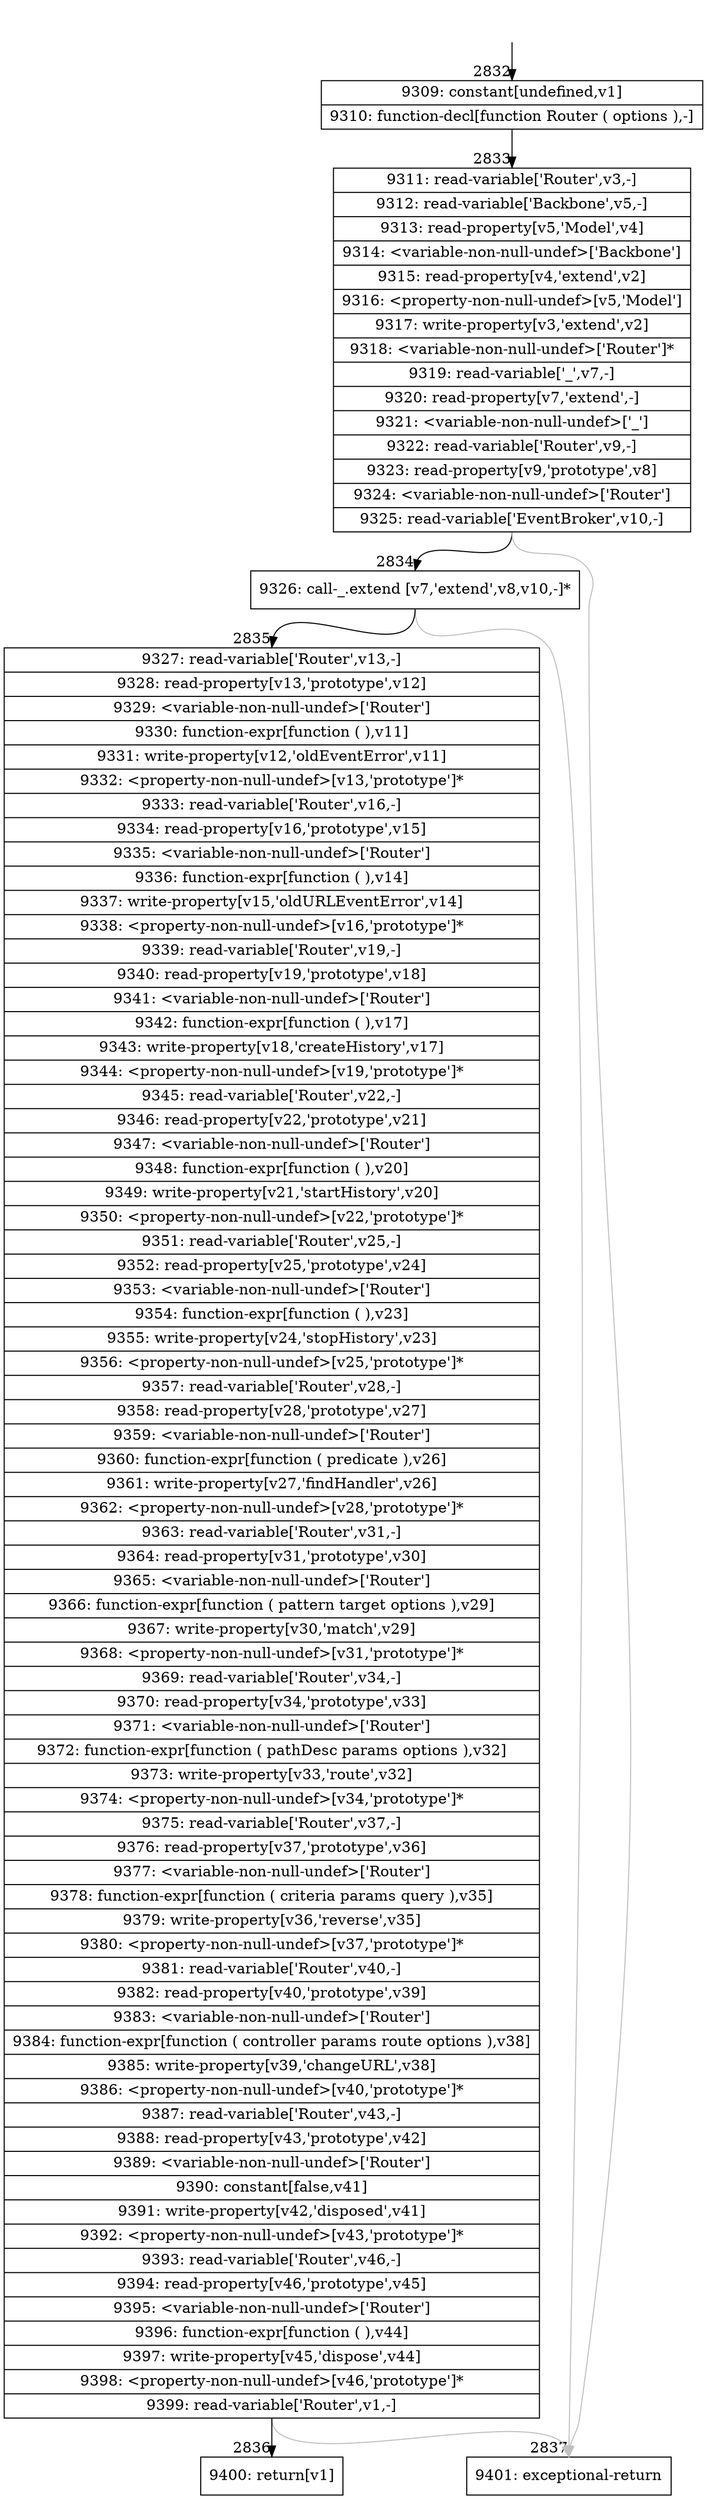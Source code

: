 digraph {
rankdir="TD"
BB_entry208[shape=none,label=""];
BB_entry208 -> BB2832 [tailport=s, headport=n, headlabel="    2832"]
BB2832 [shape=record label="{9309: constant[undefined,v1]|9310: function-decl[function Router ( options ),-]}" ] 
BB2832 -> BB2833 [tailport=s, headport=n, headlabel="      2833"]
BB2833 [shape=record label="{9311: read-variable['Router',v3,-]|9312: read-variable['Backbone',v5,-]|9313: read-property[v5,'Model',v4]|9314: \<variable-non-null-undef\>['Backbone']|9315: read-property[v4,'extend',v2]|9316: \<property-non-null-undef\>[v5,'Model']|9317: write-property[v3,'extend',v2]|9318: \<variable-non-null-undef\>['Router']*|9319: read-variable['_',v7,-]|9320: read-property[v7,'extend',-]|9321: \<variable-non-null-undef\>['_']|9322: read-variable['Router',v9,-]|9323: read-property[v9,'prototype',v8]|9324: \<variable-non-null-undef\>['Router']|9325: read-variable['EventBroker',v10,-]}" ] 
BB2833 -> BB2834 [tailport=s, headport=n, headlabel="      2834"]
BB2833 -> BB2837 [tailport=s, headport=n, color=gray, headlabel="      2837"]
BB2834 [shape=record label="{9326: call-_.extend [v7,'extend',v8,v10,-]*}" ] 
BB2834 -> BB2835 [tailport=s, headport=n, headlabel="      2835"]
BB2834 -> BB2837 [tailport=s, headport=n, color=gray]
BB2835 [shape=record label="{9327: read-variable['Router',v13,-]|9328: read-property[v13,'prototype',v12]|9329: \<variable-non-null-undef\>['Router']|9330: function-expr[function ( ),v11]|9331: write-property[v12,'oldEventError',v11]|9332: \<property-non-null-undef\>[v13,'prototype']*|9333: read-variable['Router',v16,-]|9334: read-property[v16,'prototype',v15]|9335: \<variable-non-null-undef\>['Router']|9336: function-expr[function ( ),v14]|9337: write-property[v15,'oldURLEventError',v14]|9338: \<property-non-null-undef\>[v16,'prototype']*|9339: read-variable['Router',v19,-]|9340: read-property[v19,'prototype',v18]|9341: \<variable-non-null-undef\>['Router']|9342: function-expr[function ( ),v17]|9343: write-property[v18,'createHistory',v17]|9344: \<property-non-null-undef\>[v19,'prototype']*|9345: read-variable['Router',v22,-]|9346: read-property[v22,'prototype',v21]|9347: \<variable-non-null-undef\>['Router']|9348: function-expr[function ( ),v20]|9349: write-property[v21,'startHistory',v20]|9350: \<property-non-null-undef\>[v22,'prototype']*|9351: read-variable['Router',v25,-]|9352: read-property[v25,'prototype',v24]|9353: \<variable-non-null-undef\>['Router']|9354: function-expr[function ( ),v23]|9355: write-property[v24,'stopHistory',v23]|9356: \<property-non-null-undef\>[v25,'prototype']*|9357: read-variable['Router',v28,-]|9358: read-property[v28,'prototype',v27]|9359: \<variable-non-null-undef\>['Router']|9360: function-expr[function ( predicate ),v26]|9361: write-property[v27,'findHandler',v26]|9362: \<property-non-null-undef\>[v28,'prototype']*|9363: read-variable['Router',v31,-]|9364: read-property[v31,'prototype',v30]|9365: \<variable-non-null-undef\>['Router']|9366: function-expr[function ( pattern target options ),v29]|9367: write-property[v30,'match',v29]|9368: \<property-non-null-undef\>[v31,'prototype']*|9369: read-variable['Router',v34,-]|9370: read-property[v34,'prototype',v33]|9371: \<variable-non-null-undef\>['Router']|9372: function-expr[function ( pathDesc params options ),v32]|9373: write-property[v33,'route',v32]|9374: \<property-non-null-undef\>[v34,'prototype']*|9375: read-variable['Router',v37,-]|9376: read-property[v37,'prototype',v36]|9377: \<variable-non-null-undef\>['Router']|9378: function-expr[function ( criteria params query ),v35]|9379: write-property[v36,'reverse',v35]|9380: \<property-non-null-undef\>[v37,'prototype']*|9381: read-variable['Router',v40,-]|9382: read-property[v40,'prototype',v39]|9383: \<variable-non-null-undef\>['Router']|9384: function-expr[function ( controller params route options ),v38]|9385: write-property[v39,'changeURL',v38]|9386: \<property-non-null-undef\>[v40,'prototype']*|9387: read-variable['Router',v43,-]|9388: read-property[v43,'prototype',v42]|9389: \<variable-non-null-undef\>['Router']|9390: constant[false,v41]|9391: write-property[v42,'disposed',v41]|9392: \<property-non-null-undef\>[v43,'prototype']*|9393: read-variable['Router',v46,-]|9394: read-property[v46,'prototype',v45]|9395: \<variable-non-null-undef\>['Router']|9396: function-expr[function ( ),v44]|9397: write-property[v45,'dispose',v44]|9398: \<property-non-null-undef\>[v46,'prototype']*|9399: read-variable['Router',v1,-]}" ] 
BB2835 -> BB2836 [tailport=s, headport=n, headlabel="      2836"]
BB2835 -> BB2837 [tailport=s, headport=n, color=gray]
BB2836 [shape=record label="{9400: return[v1]}" ] 
BB2837 [shape=record label="{9401: exceptional-return}" ] 
//#$~ 2495
}
